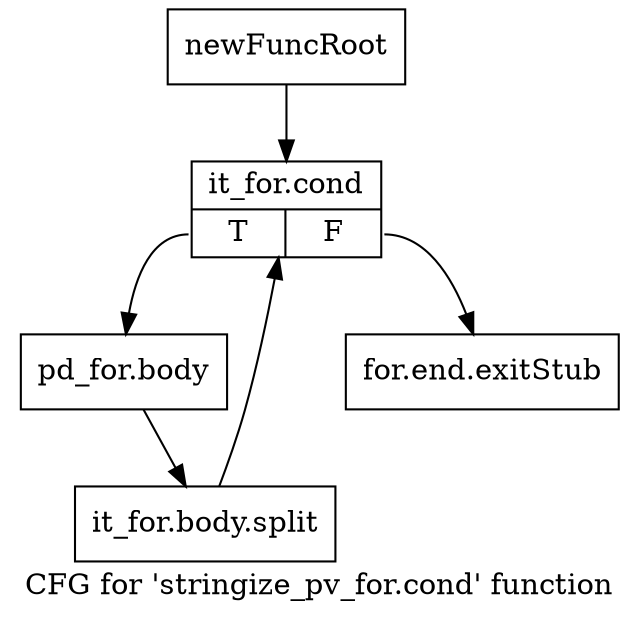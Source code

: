 digraph "CFG for 'stringize_pv_for.cond' function" {
	label="CFG for 'stringize_pv_for.cond' function";

	Node0x11fa6d0 [shape=record,label="{newFuncRoot}"];
	Node0x11fa6d0 -> Node0x11fa770;
	Node0x11fa720 [shape=record,label="{for.end.exitStub}"];
	Node0x11fa770 [shape=record,label="{it_for.cond|{<s0>T|<s1>F}}"];
	Node0x11fa770:s0 -> Node0x11fa7c0;
	Node0x11fa770:s1 -> Node0x11fa720;
	Node0x11fa7c0 [shape=record,label="{pd_for.body}"];
	Node0x11fa7c0 -> Node0x146bab0;
	Node0x146bab0 [shape=record,label="{it_for.body.split}"];
	Node0x146bab0 -> Node0x11fa770;
}
